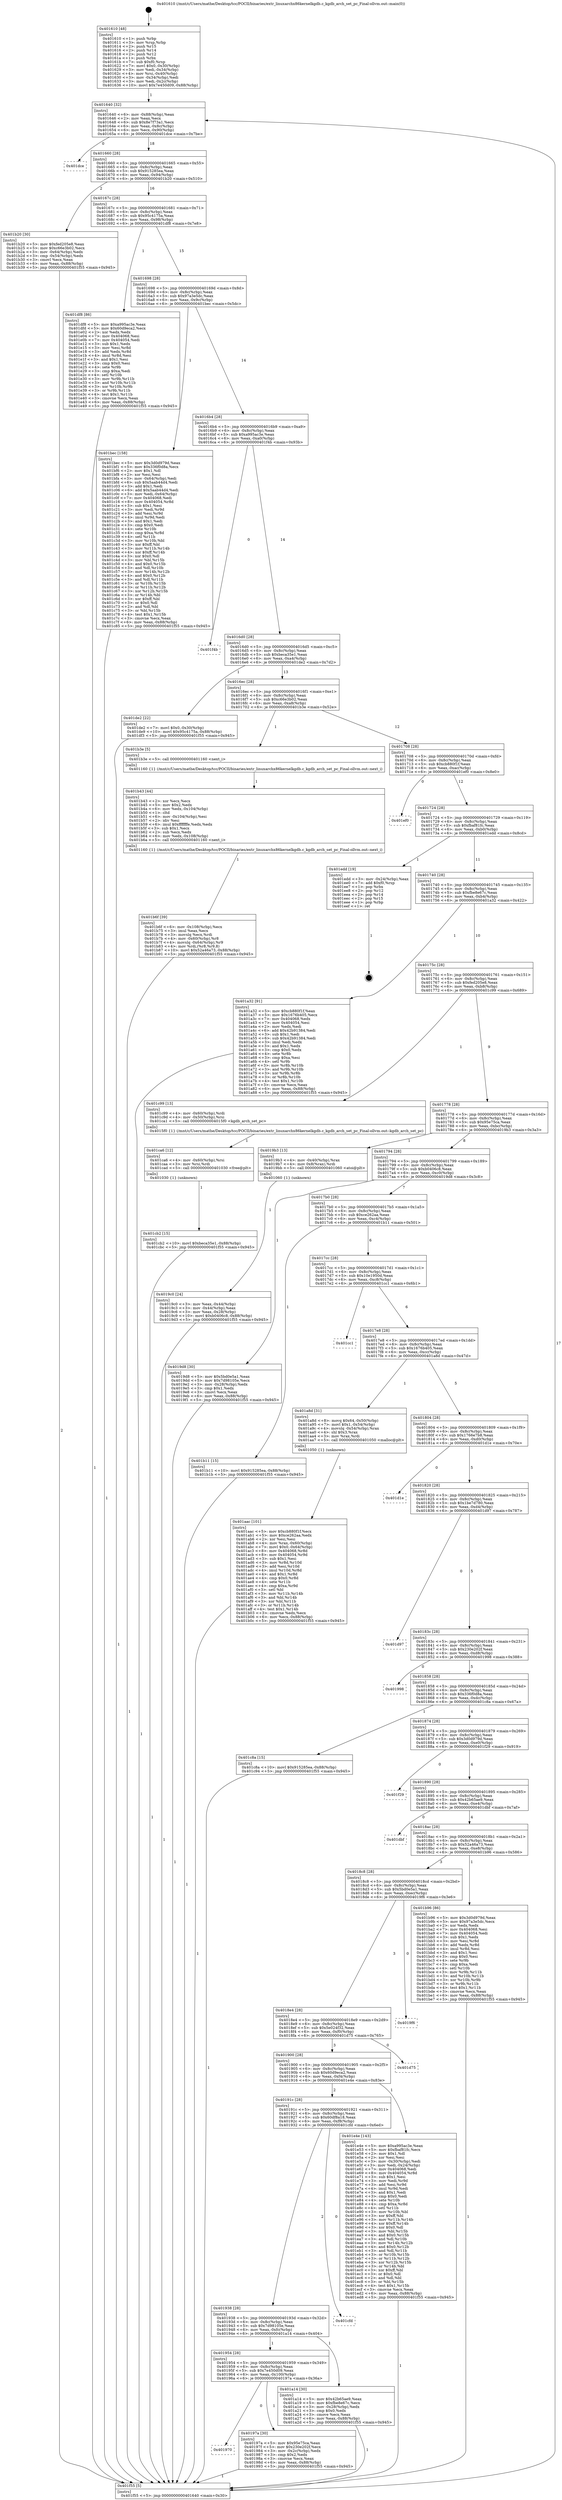 digraph "0x401610" {
  label = "0x401610 (/mnt/c/Users/mathe/Desktop/tcc/POCII/binaries/extr_linuxarchx86kernelkgdb.c_kgdb_arch_set_pc_Final-ollvm.out::main(0))"
  labelloc = "t"
  node[shape=record]

  Entry [label="",width=0.3,height=0.3,shape=circle,fillcolor=black,style=filled]
  "0x401640" [label="{
     0x401640 [32]\l
     | [instrs]\l
     &nbsp;&nbsp;0x401640 \<+6\>: mov -0x88(%rbp),%eax\l
     &nbsp;&nbsp;0x401646 \<+2\>: mov %eax,%ecx\l
     &nbsp;&nbsp;0x401648 \<+6\>: sub $0x8e7f73a1,%ecx\l
     &nbsp;&nbsp;0x40164e \<+6\>: mov %eax,-0x8c(%rbp)\l
     &nbsp;&nbsp;0x401654 \<+6\>: mov %ecx,-0x90(%rbp)\l
     &nbsp;&nbsp;0x40165a \<+6\>: je 0000000000401dce \<main+0x7be\>\l
  }"]
  "0x401dce" [label="{
     0x401dce\l
  }", style=dashed]
  "0x401660" [label="{
     0x401660 [28]\l
     | [instrs]\l
     &nbsp;&nbsp;0x401660 \<+5\>: jmp 0000000000401665 \<main+0x55\>\l
     &nbsp;&nbsp;0x401665 \<+6\>: mov -0x8c(%rbp),%eax\l
     &nbsp;&nbsp;0x40166b \<+5\>: sub $0x915285ea,%eax\l
     &nbsp;&nbsp;0x401670 \<+6\>: mov %eax,-0x94(%rbp)\l
     &nbsp;&nbsp;0x401676 \<+6\>: je 0000000000401b20 \<main+0x510\>\l
  }"]
  Exit [label="",width=0.3,height=0.3,shape=circle,fillcolor=black,style=filled,peripheries=2]
  "0x401b20" [label="{
     0x401b20 [30]\l
     | [instrs]\l
     &nbsp;&nbsp;0x401b20 \<+5\>: mov $0xfed205e8,%eax\l
     &nbsp;&nbsp;0x401b25 \<+5\>: mov $0xc66e3b02,%ecx\l
     &nbsp;&nbsp;0x401b2a \<+3\>: mov -0x64(%rbp),%edx\l
     &nbsp;&nbsp;0x401b2d \<+3\>: cmp -0x54(%rbp),%edx\l
     &nbsp;&nbsp;0x401b30 \<+3\>: cmovl %ecx,%eax\l
     &nbsp;&nbsp;0x401b33 \<+6\>: mov %eax,-0x88(%rbp)\l
     &nbsp;&nbsp;0x401b39 \<+5\>: jmp 0000000000401f55 \<main+0x945\>\l
  }"]
  "0x40167c" [label="{
     0x40167c [28]\l
     | [instrs]\l
     &nbsp;&nbsp;0x40167c \<+5\>: jmp 0000000000401681 \<main+0x71\>\l
     &nbsp;&nbsp;0x401681 \<+6\>: mov -0x8c(%rbp),%eax\l
     &nbsp;&nbsp;0x401687 \<+5\>: sub $0x95c4175a,%eax\l
     &nbsp;&nbsp;0x40168c \<+6\>: mov %eax,-0x98(%rbp)\l
     &nbsp;&nbsp;0x401692 \<+6\>: je 0000000000401df8 \<main+0x7e8\>\l
  }"]
  "0x401cb2" [label="{
     0x401cb2 [15]\l
     | [instrs]\l
     &nbsp;&nbsp;0x401cb2 \<+10\>: movl $0xbeca35e1,-0x88(%rbp)\l
     &nbsp;&nbsp;0x401cbc \<+5\>: jmp 0000000000401f55 \<main+0x945\>\l
  }"]
  "0x401df8" [label="{
     0x401df8 [86]\l
     | [instrs]\l
     &nbsp;&nbsp;0x401df8 \<+5\>: mov $0xa995ac3e,%eax\l
     &nbsp;&nbsp;0x401dfd \<+5\>: mov $0x60d9eca2,%ecx\l
     &nbsp;&nbsp;0x401e02 \<+2\>: xor %edx,%edx\l
     &nbsp;&nbsp;0x401e04 \<+7\>: mov 0x404068,%esi\l
     &nbsp;&nbsp;0x401e0b \<+7\>: mov 0x404054,%edi\l
     &nbsp;&nbsp;0x401e12 \<+3\>: sub $0x1,%edx\l
     &nbsp;&nbsp;0x401e15 \<+3\>: mov %esi,%r8d\l
     &nbsp;&nbsp;0x401e18 \<+3\>: add %edx,%r8d\l
     &nbsp;&nbsp;0x401e1b \<+4\>: imul %r8d,%esi\l
     &nbsp;&nbsp;0x401e1f \<+3\>: and $0x1,%esi\l
     &nbsp;&nbsp;0x401e22 \<+3\>: cmp $0x0,%esi\l
     &nbsp;&nbsp;0x401e25 \<+4\>: sete %r9b\l
     &nbsp;&nbsp;0x401e29 \<+3\>: cmp $0xa,%edi\l
     &nbsp;&nbsp;0x401e2c \<+4\>: setl %r10b\l
     &nbsp;&nbsp;0x401e30 \<+3\>: mov %r9b,%r11b\l
     &nbsp;&nbsp;0x401e33 \<+3\>: and %r10b,%r11b\l
     &nbsp;&nbsp;0x401e36 \<+3\>: xor %r10b,%r9b\l
     &nbsp;&nbsp;0x401e39 \<+3\>: or %r9b,%r11b\l
     &nbsp;&nbsp;0x401e3c \<+4\>: test $0x1,%r11b\l
     &nbsp;&nbsp;0x401e40 \<+3\>: cmovne %ecx,%eax\l
     &nbsp;&nbsp;0x401e43 \<+6\>: mov %eax,-0x88(%rbp)\l
     &nbsp;&nbsp;0x401e49 \<+5\>: jmp 0000000000401f55 \<main+0x945\>\l
  }"]
  "0x401698" [label="{
     0x401698 [28]\l
     | [instrs]\l
     &nbsp;&nbsp;0x401698 \<+5\>: jmp 000000000040169d \<main+0x8d\>\l
     &nbsp;&nbsp;0x40169d \<+6\>: mov -0x8c(%rbp),%eax\l
     &nbsp;&nbsp;0x4016a3 \<+5\>: sub $0x97a3e5dc,%eax\l
     &nbsp;&nbsp;0x4016a8 \<+6\>: mov %eax,-0x9c(%rbp)\l
     &nbsp;&nbsp;0x4016ae \<+6\>: je 0000000000401bec \<main+0x5dc\>\l
  }"]
  "0x401ca6" [label="{
     0x401ca6 [12]\l
     | [instrs]\l
     &nbsp;&nbsp;0x401ca6 \<+4\>: mov -0x60(%rbp),%rsi\l
     &nbsp;&nbsp;0x401caa \<+3\>: mov %rsi,%rdi\l
     &nbsp;&nbsp;0x401cad \<+5\>: call 0000000000401030 \<free@plt\>\l
     | [calls]\l
     &nbsp;&nbsp;0x401030 \{1\} (unknown)\l
  }"]
  "0x401bec" [label="{
     0x401bec [158]\l
     | [instrs]\l
     &nbsp;&nbsp;0x401bec \<+5\>: mov $0x3d0d979d,%eax\l
     &nbsp;&nbsp;0x401bf1 \<+5\>: mov $0x336f0d8a,%ecx\l
     &nbsp;&nbsp;0x401bf6 \<+2\>: mov $0x1,%dl\l
     &nbsp;&nbsp;0x401bf8 \<+2\>: xor %esi,%esi\l
     &nbsp;&nbsp;0x401bfa \<+3\>: mov -0x64(%rbp),%edi\l
     &nbsp;&nbsp;0x401bfd \<+6\>: sub $0x5aab44d4,%edi\l
     &nbsp;&nbsp;0x401c03 \<+3\>: add $0x1,%edi\l
     &nbsp;&nbsp;0x401c06 \<+6\>: add $0x5aab44d4,%edi\l
     &nbsp;&nbsp;0x401c0c \<+3\>: mov %edi,-0x64(%rbp)\l
     &nbsp;&nbsp;0x401c0f \<+7\>: mov 0x404068,%edi\l
     &nbsp;&nbsp;0x401c16 \<+8\>: mov 0x404054,%r8d\l
     &nbsp;&nbsp;0x401c1e \<+3\>: sub $0x1,%esi\l
     &nbsp;&nbsp;0x401c21 \<+3\>: mov %edi,%r9d\l
     &nbsp;&nbsp;0x401c24 \<+3\>: add %esi,%r9d\l
     &nbsp;&nbsp;0x401c27 \<+4\>: imul %r9d,%edi\l
     &nbsp;&nbsp;0x401c2b \<+3\>: and $0x1,%edi\l
     &nbsp;&nbsp;0x401c2e \<+3\>: cmp $0x0,%edi\l
     &nbsp;&nbsp;0x401c31 \<+4\>: sete %r10b\l
     &nbsp;&nbsp;0x401c35 \<+4\>: cmp $0xa,%r8d\l
     &nbsp;&nbsp;0x401c39 \<+4\>: setl %r11b\l
     &nbsp;&nbsp;0x401c3d \<+3\>: mov %r10b,%bl\l
     &nbsp;&nbsp;0x401c40 \<+3\>: xor $0xff,%bl\l
     &nbsp;&nbsp;0x401c43 \<+3\>: mov %r11b,%r14b\l
     &nbsp;&nbsp;0x401c46 \<+4\>: xor $0xff,%r14b\l
     &nbsp;&nbsp;0x401c4a \<+3\>: xor $0x0,%dl\l
     &nbsp;&nbsp;0x401c4d \<+3\>: mov %bl,%r15b\l
     &nbsp;&nbsp;0x401c50 \<+4\>: and $0x0,%r15b\l
     &nbsp;&nbsp;0x401c54 \<+3\>: and %dl,%r10b\l
     &nbsp;&nbsp;0x401c57 \<+3\>: mov %r14b,%r12b\l
     &nbsp;&nbsp;0x401c5a \<+4\>: and $0x0,%r12b\l
     &nbsp;&nbsp;0x401c5e \<+3\>: and %dl,%r11b\l
     &nbsp;&nbsp;0x401c61 \<+3\>: or %r10b,%r15b\l
     &nbsp;&nbsp;0x401c64 \<+3\>: or %r11b,%r12b\l
     &nbsp;&nbsp;0x401c67 \<+3\>: xor %r12b,%r15b\l
     &nbsp;&nbsp;0x401c6a \<+3\>: or %r14b,%bl\l
     &nbsp;&nbsp;0x401c6d \<+3\>: xor $0xff,%bl\l
     &nbsp;&nbsp;0x401c70 \<+3\>: or $0x0,%dl\l
     &nbsp;&nbsp;0x401c73 \<+2\>: and %dl,%bl\l
     &nbsp;&nbsp;0x401c75 \<+3\>: or %bl,%r15b\l
     &nbsp;&nbsp;0x401c78 \<+4\>: test $0x1,%r15b\l
     &nbsp;&nbsp;0x401c7c \<+3\>: cmovne %ecx,%eax\l
     &nbsp;&nbsp;0x401c7f \<+6\>: mov %eax,-0x88(%rbp)\l
     &nbsp;&nbsp;0x401c85 \<+5\>: jmp 0000000000401f55 \<main+0x945\>\l
  }"]
  "0x4016b4" [label="{
     0x4016b4 [28]\l
     | [instrs]\l
     &nbsp;&nbsp;0x4016b4 \<+5\>: jmp 00000000004016b9 \<main+0xa9\>\l
     &nbsp;&nbsp;0x4016b9 \<+6\>: mov -0x8c(%rbp),%eax\l
     &nbsp;&nbsp;0x4016bf \<+5\>: sub $0xa995ac3e,%eax\l
     &nbsp;&nbsp;0x4016c4 \<+6\>: mov %eax,-0xa0(%rbp)\l
     &nbsp;&nbsp;0x4016ca \<+6\>: je 0000000000401f4b \<main+0x93b\>\l
  }"]
  "0x401b6f" [label="{
     0x401b6f [39]\l
     | [instrs]\l
     &nbsp;&nbsp;0x401b6f \<+6\>: mov -0x108(%rbp),%ecx\l
     &nbsp;&nbsp;0x401b75 \<+3\>: imul %eax,%ecx\l
     &nbsp;&nbsp;0x401b78 \<+3\>: movslq %ecx,%rdi\l
     &nbsp;&nbsp;0x401b7b \<+4\>: mov -0x60(%rbp),%r8\l
     &nbsp;&nbsp;0x401b7f \<+4\>: movslq -0x64(%rbp),%r9\l
     &nbsp;&nbsp;0x401b83 \<+4\>: mov %rdi,(%r8,%r9,8)\l
     &nbsp;&nbsp;0x401b87 \<+10\>: movl $0x52a46a73,-0x88(%rbp)\l
     &nbsp;&nbsp;0x401b91 \<+5\>: jmp 0000000000401f55 \<main+0x945\>\l
  }"]
  "0x401f4b" [label="{
     0x401f4b\l
  }", style=dashed]
  "0x4016d0" [label="{
     0x4016d0 [28]\l
     | [instrs]\l
     &nbsp;&nbsp;0x4016d0 \<+5\>: jmp 00000000004016d5 \<main+0xc5\>\l
     &nbsp;&nbsp;0x4016d5 \<+6\>: mov -0x8c(%rbp),%eax\l
     &nbsp;&nbsp;0x4016db \<+5\>: sub $0xbeca35e1,%eax\l
     &nbsp;&nbsp;0x4016e0 \<+6\>: mov %eax,-0xa4(%rbp)\l
     &nbsp;&nbsp;0x4016e6 \<+6\>: je 0000000000401de2 \<main+0x7d2\>\l
  }"]
  "0x401b43" [label="{
     0x401b43 [44]\l
     | [instrs]\l
     &nbsp;&nbsp;0x401b43 \<+2\>: xor %ecx,%ecx\l
     &nbsp;&nbsp;0x401b45 \<+5\>: mov $0x2,%edx\l
     &nbsp;&nbsp;0x401b4a \<+6\>: mov %edx,-0x104(%rbp)\l
     &nbsp;&nbsp;0x401b50 \<+1\>: cltd\l
     &nbsp;&nbsp;0x401b51 \<+6\>: mov -0x104(%rbp),%esi\l
     &nbsp;&nbsp;0x401b57 \<+2\>: idiv %esi\l
     &nbsp;&nbsp;0x401b59 \<+6\>: imul $0xfffffffe,%edx,%edx\l
     &nbsp;&nbsp;0x401b5f \<+3\>: sub $0x1,%ecx\l
     &nbsp;&nbsp;0x401b62 \<+2\>: sub %ecx,%edx\l
     &nbsp;&nbsp;0x401b64 \<+6\>: mov %edx,-0x108(%rbp)\l
     &nbsp;&nbsp;0x401b6a \<+5\>: call 0000000000401160 \<next_i\>\l
     | [calls]\l
     &nbsp;&nbsp;0x401160 \{1\} (/mnt/c/Users/mathe/Desktop/tcc/POCII/binaries/extr_linuxarchx86kernelkgdb.c_kgdb_arch_set_pc_Final-ollvm.out::next_i)\l
  }"]
  "0x401de2" [label="{
     0x401de2 [22]\l
     | [instrs]\l
     &nbsp;&nbsp;0x401de2 \<+7\>: movl $0x0,-0x30(%rbp)\l
     &nbsp;&nbsp;0x401de9 \<+10\>: movl $0x95c4175a,-0x88(%rbp)\l
     &nbsp;&nbsp;0x401df3 \<+5\>: jmp 0000000000401f55 \<main+0x945\>\l
  }"]
  "0x4016ec" [label="{
     0x4016ec [28]\l
     | [instrs]\l
     &nbsp;&nbsp;0x4016ec \<+5\>: jmp 00000000004016f1 \<main+0xe1\>\l
     &nbsp;&nbsp;0x4016f1 \<+6\>: mov -0x8c(%rbp),%eax\l
     &nbsp;&nbsp;0x4016f7 \<+5\>: sub $0xc66e3b02,%eax\l
     &nbsp;&nbsp;0x4016fc \<+6\>: mov %eax,-0xa8(%rbp)\l
     &nbsp;&nbsp;0x401702 \<+6\>: je 0000000000401b3e \<main+0x52e\>\l
  }"]
  "0x401aac" [label="{
     0x401aac [101]\l
     | [instrs]\l
     &nbsp;&nbsp;0x401aac \<+5\>: mov $0xcb880f1f,%ecx\l
     &nbsp;&nbsp;0x401ab1 \<+5\>: mov $0xce262aa,%edx\l
     &nbsp;&nbsp;0x401ab6 \<+2\>: xor %esi,%esi\l
     &nbsp;&nbsp;0x401ab8 \<+4\>: mov %rax,-0x60(%rbp)\l
     &nbsp;&nbsp;0x401abc \<+7\>: movl $0x0,-0x64(%rbp)\l
     &nbsp;&nbsp;0x401ac3 \<+8\>: mov 0x404068,%r8d\l
     &nbsp;&nbsp;0x401acb \<+8\>: mov 0x404054,%r9d\l
     &nbsp;&nbsp;0x401ad3 \<+3\>: sub $0x1,%esi\l
     &nbsp;&nbsp;0x401ad6 \<+3\>: mov %r8d,%r10d\l
     &nbsp;&nbsp;0x401ad9 \<+3\>: add %esi,%r10d\l
     &nbsp;&nbsp;0x401adc \<+4\>: imul %r10d,%r8d\l
     &nbsp;&nbsp;0x401ae0 \<+4\>: and $0x1,%r8d\l
     &nbsp;&nbsp;0x401ae4 \<+4\>: cmp $0x0,%r8d\l
     &nbsp;&nbsp;0x401ae8 \<+4\>: sete %r11b\l
     &nbsp;&nbsp;0x401aec \<+4\>: cmp $0xa,%r9d\l
     &nbsp;&nbsp;0x401af0 \<+3\>: setl %bl\l
     &nbsp;&nbsp;0x401af3 \<+3\>: mov %r11b,%r14b\l
     &nbsp;&nbsp;0x401af6 \<+3\>: and %bl,%r14b\l
     &nbsp;&nbsp;0x401af9 \<+3\>: xor %bl,%r11b\l
     &nbsp;&nbsp;0x401afc \<+3\>: or %r11b,%r14b\l
     &nbsp;&nbsp;0x401aff \<+4\>: test $0x1,%r14b\l
     &nbsp;&nbsp;0x401b03 \<+3\>: cmovne %edx,%ecx\l
     &nbsp;&nbsp;0x401b06 \<+6\>: mov %ecx,-0x88(%rbp)\l
     &nbsp;&nbsp;0x401b0c \<+5\>: jmp 0000000000401f55 \<main+0x945\>\l
  }"]
  "0x401b3e" [label="{
     0x401b3e [5]\l
     | [instrs]\l
     &nbsp;&nbsp;0x401b3e \<+5\>: call 0000000000401160 \<next_i\>\l
     | [calls]\l
     &nbsp;&nbsp;0x401160 \{1\} (/mnt/c/Users/mathe/Desktop/tcc/POCII/binaries/extr_linuxarchx86kernelkgdb.c_kgdb_arch_set_pc_Final-ollvm.out::next_i)\l
  }"]
  "0x401708" [label="{
     0x401708 [28]\l
     | [instrs]\l
     &nbsp;&nbsp;0x401708 \<+5\>: jmp 000000000040170d \<main+0xfd\>\l
     &nbsp;&nbsp;0x40170d \<+6\>: mov -0x8c(%rbp),%eax\l
     &nbsp;&nbsp;0x401713 \<+5\>: sub $0xcb880f1f,%eax\l
     &nbsp;&nbsp;0x401718 \<+6\>: mov %eax,-0xac(%rbp)\l
     &nbsp;&nbsp;0x40171e \<+6\>: je 0000000000401ef0 \<main+0x8e0\>\l
  }"]
  "0x4019c0" [label="{
     0x4019c0 [24]\l
     | [instrs]\l
     &nbsp;&nbsp;0x4019c0 \<+3\>: mov %eax,-0x44(%rbp)\l
     &nbsp;&nbsp;0x4019c3 \<+3\>: mov -0x44(%rbp),%eax\l
     &nbsp;&nbsp;0x4019c6 \<+3\>: mov %eax,-0x28(%rbp)\l
     &nbsp;&nbsp;0x4019c9 \<+10\>: movl $0xb0406c8,-0x88(%rbp)\l
     &nbsp;&nbsp;0x4019d3 \<+5\>: jmp 0000000000401f55 \<main+0x945\>\l
  }"]
  "0x401ef0" [label="{
     0x401ef0\l
  }", style=dashed]
  "0x401724" [label="{
     0x401724 [28]\l
     | [instrs]\l
     &nbsp;&nbsp;0x401724 \<+5\>: jmp 0000000000401729 \<main+0x119\>\l
     &nbsp;&nbsp;0x401729 \<+6\>: mov -0x8c(%rbp),%eax\l
     &nbsp;&nbsp;0x40172f \<+5\>: sub $0xfbaf81fc,%eax\l
     &nbsp;&nbsp;0x401734 \<+6\>: mov %eax,-0xb0(%rbp)\l
     &nbsp;&nbsp;0x40173a \<+6\>: je 0000000000401edd \<main+0x8cd\>\l
  }"]
  "0x401610" [label="{
     0x401610 [48]\l
     | [instrs]\l
     &nbsp;&nbsp;0x401610 \<+1\>: push %rbp\l
     &nbsp;&nbsp;0x401611 \<+3\>: mov %rsp,%rbp\l
     &nbsp;&nbsp;0x401614 \<+2\>: push %r15\l
     &nbsp;&nbsp;0x401616 \<+2\>: push %r14\l
     &nbsp;&nbsp;0x401618 \<+2\>: push %r12\l
     &nbsp;&nbsp;0x40161a \<+1\>: push %rbx\l
     &nbsp;&nbsp;0x40161b \<+7\>: sub $0xf0,%rsp\l
     &nbsp;&nbsp;0x401622 \<+7\>: movl $0x0,-0x30(%rbp)\l
     &nbsp;&nbsp;0x401629 \<+3\>: mov %edi,-0x34(%rbp)\l
     &nbsp;&nbsp;0x40162c \<+4\>: mov %rsi,-0x40(%rbp)\l
     &nbsp;&nbsp;0x401630 \<+3\>: mov -0x34(%rbp),%edi\l
     &nbsp;&nbsp;0x401633 \<+3\>: mov %edi,-0x2c(%rbp)\l
     &nbsp;&nbsp;0x401636 \<+10\>: movl $0x7e450d09,-0x88(%rbp)\l
  }"]
  "0x401edd" [label="{
     0x401edd [19]\l
     | [instrs]\l
     &nbsp;&nbsp;0x401edd \<+3\>: mov -0x24(%rbp),%eax\l
     &nbsp;&nbsp;0x401ee0 \<+7\>: add $0xf0,%rsp\l
     &nbsp;&nbsp;0x401ee7 \<+1\>: pop %rbx\l
     &nbsp;&nbsp;0x401ee8 \<+2\>: pop %r12\l
     &nbsp;&nbsp;0x401eea \<+2\>: pop %r14\l
     &nbsp;&nbsp;0x401eec \<+2\>: pop %r15\l
     &nbsp;&nbsp;0x401eee \<+1\>: pop %rbp\l
     &nbsp;&nbsp;0x401eef \<+1\>: ret\l
  }"]
  "0x401740" [label="{
     0x401740 [28]\l
     | [instrs]\l
     &nbsp;&nbsp;0x401740 \<+5\>: jmp 0000000000401745 \<main+0x135\>\l
     &nbsp;&nbsp;0x401745 \<+6\>: mov -0x8c(%rbp),%eax\l
     &nbsp;&nbsp;0x40174b \<+5\>: sub $0xfbe8e67c,%eax\l
     &nbsp;&nbsp;0x401750 \<+6\>: mov %eax,-0xb4(%rbp)\l
     &nbsp;&nbsp;0x401756 \<+6\>: je 0000000000401a32 \<main+0x422\>\l
  }"]
  "0x401f55" [label="{
     0x401f55 [5]\l
     | [instrs]\l
     &nbsp;&nbsp;0x401f55 \<+5\>: jmp 0000000000401640 \<main+0x30\>\l
  }"]
  "0x401a32" [label="{
     0x401a32 [91]\l
     | [instrs]\l
     &nbsp;&nbsp;0x401a32 \<+5\>: mov $0xcb880f1f,%eax\l
     &nbsp;&nbsp;0x401a37 \<+5\>: mov $0x1676b405,%ecx\l
     &nbsp;&nbsp;0x401a3c \<+7\>: mov 0x404068,%edx\l
     &nbsp;&nbsp;0x401a43 \<+7\>: mov 0x404054,%esi\l
     &nbsp;&nbsp;0x401a4a \<+2\>: mov %edx,%edi\l
     &nbsp;&nbsp;0x401a4c \<+6\>: add $0x42b91384,%edi\l
     &nbsp;&nbsp;0x401a52 \<+3\>: sub $0x1,%edi\l
     &nbsp;&nbsp;0x401a55 \<+6\>: sub $0x42b91384,%edi\l
     &nbsp;&nbsp;0x401a5b \<+3\>: imul %edi,%edx\l
     &nbsp;&nbsp;0x401a5e \<+3\>: and $0x1,%edx\l
     &nbsp;&nbsp;0x401a61 \<+3\>: cmp $0x0,%edx\l
     &nbsp;&nbsp;0x401a64 \<+4\>: sete %r8b\l
     &nbsp;&nbsp;0x401a68 \<+3\>: cmp $0xa,%esi\l
     &nbsp;&nbsp;0x401a6b \<+4\>: setl %r9b\l
     &nbsp;&nbsp;0x401a6f \<+3\>: mov %r8b,%r10b\l
     &nbsp;&nbsp;0x401a72 \<+3\>: and %r9b,%r10b\l
     &nbsp;&nbsp;0x401a75 \<+3\>: xor %r9b,%r8b\l
     &nbsp;&nbsp;0x401a78 \<+3\>: or %r8b,%r10b\l
     &nbsp;&nbsp;0x401a7b \<+4\>: test $0x1,%r10b\l
     &nbsp;&nbsp;0x401a7f \<+3\>: cmovne %ecx,%eax\l
     &nbsp;&nbsp;0x401a82 \<+6\>: mov %eax,-0x88(%rbp)\l
     &nbsp;&nbsp;0x401a88 \<+5\>: jmp 0000000000401f55 \<main+0x945\>\l
  }"]
  "0x40175c" [label="{
     0x40175c [28]\l
     | [instrs]\l
     &nbsp;&nbsp;0x40175c \<+5\>: jmp 0000000000401761 \<main+0x151\>\l
     &nbsp;&nbsp;0x401761 \<+6\>: mov -0x8c(%rbp),%eax\l
     &nbsp;&nbsp;0x401767 \<+5\>: sub $0xfed205e8,%eax\l
     &nbsp;&nbsp;0x40176c \<+6\>: mov %eax,-0xb8(%rbp)\l
     &nbsp;&nbsp;0x401772 \<+6\>: je 0000000000401c99 \<main+0x689\>\l
  }"]
  "0x401970" [label="{
     0x401970\l
  }", style=dashed]
  "0x401c99" [label="{
     0x401c99 [13]\l
     | [instrs]\l
     &nbsp;&nbsp;0x401c99 \<+4\>: mov -0x60(%rbp),%rdi\l
     &nbsp;&nbsp;0x401c9d \<+4\>: mov -0x50(%rbp),%rsi\l
     &nbsp;&nbsp;0x401ca1 \<+5\>: call 00000000004015f0 \<kgdb_arch_set_pc\>\l
     | [calls]\l
     &nbsp;&nbsp;0x4015f0 \{1\} (/mnt/c/Users/mathe/Desktop/tcc/POCII/binaries/extr_linuxarchx86kernelkgdb.c_kgdb_arch_set_pc_Final-ollvm.out::kgdb_arch_set_pc)\l
  }"]
  "0x401778" [label="{
     0x401778 [28]\l
     | [instrs]\l
     &nbsp;&nbsp;0x401778 \<+5\>: jmp 000000000040177d \<main+0x16d\>\l
     &nbsp;&nbsp;0x40177d \<+6\>: mov -0x8c(%rbp),%eax\l
     &nbsp;&nbsp;0x401783 \<+5\>: sub $0x95e75ca,%eax\l
     &nbsp;&nbsp;0x401788 \<+6\>: mov %eax,-0xbc(%rbp)\l
     &nbsp;&nbsp;0x40178e \<+6\>: je 00000000004019b3 \<main+0x3a3\>\l
  }"]
  "0x40197a" [label="{
     0x40197a [30]\l
     | [instrs]\l
     &nbsp;&nbsp;0x40197a \<+5\>: mov $0x95e75ca,%eax\l
     &nbsp;&nbsp;0x40197f \<+5\>: mov $0x230e202f,%ecx\l
     &nbsp;&nbsp;0x401984 \<+3\>: mov -0x2c(%rbp),%edx\l
     &nbsp;&nbsp;0x401987 \<+3\>: cmp $0x2,%edx\l
     &nbsp;&nbsp;0x40198a \<+3\>: cmovne %ecx,%eax\l
     &nbsp;&nbsp;0x40198d \<+6\>: mov %eax,-0x88(%rbp)\l
     &nbsp;&nbsp;0x401993 \<+5\>: jmp 0000000000401f55 \<main+0x945\>\l
  }"]
  "0x4019b3" [label="{
     0x4019b3 [13]\l
     | [instrs]\l
     &nbsp;&nbsp;0x4019b3 \<+4\>: mov -0x40(%rbp),%rax\l
     &nbsp;&nbsp;0x4019b7 \<+4\>: mov 0x8(%rax),%rdi\l
     &nbsp;&nbsp;0x4019bb \<+5\>: call 0000000000401060 \<atoi@plt\>\l
     | [calls]\l
     &nbsp;&nbsp;0x401060 \{1\} (unknown)\l
  }"]
  "0x401794" [label="{
     0x401794 [28]\l
     | [instrs]\l
     &nbsp;&nbsp;0x401794 \<+5\>: jmp 0000000000401799 \<main+0x189\>\l
     &nbsp;&nbsp;0x401799 \<+6\>: mov -0x8c(%rbp),%eax\l
     &nbsp;&nbsp;0x40179f \<+5\>: sub $0xb0406c8,%eax\l
     &nbsp;&nbsp;0x4017a4 \<+6\>: mov %eax,-0xc0(%rbp)\l
     &nbsp;&nbsp;0x4017aa \<+6\>: je 00000000004019d8 \<main+0x3c8\>\l
  }"]
  "0x401954" [label="{
     0x401954 [28]\l
     | [instrs]\l
     &nbsp;&nbsp;0x401954 \<+5\>: jmp 0000000000401959 \<main+0x349\>\l
     &nbsp;&nbsp;0x401959 \<+6\>: mov -0x8c(%rbp),%eax\l
     &nbsp;&nbsp;0x40195f \<+5\>: sub $0x7e450d09,%eax\l
     &nbsp;&nbsp;0x401964 \<+6\>: mov %eax,-0x100(%rbp)\l
     &nbsp;&nbsp;0x40196a \<+6\>: je 000000000040197a \<main+0x36a\>\l
  }"]
  "0x4019d8" [label="{
     0x4019d8 [30]\l
     | [instrs]\l
     &nbsp;&nbsp;0x4019d8 \<+5\>: mov $0x5bd0e5a1,%eax\l
     &nbsp;&nbsp;0x4019dd \<+5\>: mov $0x7d98105e,%ecx\l
     &nbsp;&nbsp;0x4019e2 \<+3\>: mov -0x28(%rbp),%edx\l
     &nbsp;&nbsp;0x4019e5 \<+3\>: cmp $0x1,%edx\l
     &nbsp;&nbsp;0x4019e8 \<+3\>: cmovl %ecx,%eax\l
     &nbsp;&nbsp;0x4019eb \<+6\>: mov %eax,-0x88(%rbp)\l
     &nbsp;&nbsp;0x4019f1 \<+5\>: jmp 0000000000401f55 \<main+0x945\>\l
  }"]
  "0x4017b0" [label="{
     0x4017b0 [28]\l
     | [instrs]\l
     &nbsp;&nbsp;0x4017b0 \<+5\>: jmp 00000000004017b5 \<main+0x1a5\>\l
     &nbsp;&nbsp;0x4017b5 \<+6\>: mov -0x8c(%rbp),%eax\l
     &nbsp;&nbsp;0x4017bb \<+5\>: sub $0xce262aa,%eax\l
     &nbsp;&nbsp;0x4017c0 \<+6\>: mov %eax,-0xc4(%rbp)\l
     &nbsp;&nbsp;0x4017c6 \<+6\>: je 0000000000401b11 \<main+0x501\>\l
  }"]
  "0x401a14" [label="{
     0x401a14 [30]\l
     | [instrs]\l
     &nbsp;&nbsp;0x401a14 \<+5\>: mov $0x42b65ae9,%eax\l
     &nbsp;&nbsp;0x401a19 \<+5\>: mov $0xfbe8e67c,%ecx\l
     &nbsp;&nbsp;0x401a1e \<+3\>: mov -0x28(%rbp),%edx\l
     &nbsp;&nbsp;0x401a21 \<+3\>: cmp $0x0,%edx\l
     &nbsp;&nbsp;0x401a24 \<+3\>: cmove %ecx,%eax\l
     &nbsp;&nbsp;0x401a27 \<+6\>: mov %eax,-0x88(%rbp)\l
     &nbsp;&nbsp;0x401a2d \<+5\>: jmp 0000000000401f55 \<main+0x945\>\l
  }"]
  "0x401b11" [label="{
     0x401b11 [15]\l
     | [instrs]\l
     &nbsp;&nbsp;0x401b11 \<+10\>: movl $0x915285ea,-0x88(%rbp)\l
     &nbsp;&nbsp;0x401b1b \<+5\>: jmp 0000000000401f55 \<main+0x945\>\l
  }"]
  "0x4017cc" [label="{
     0x4017cc [28]\l
     | [instrs]\l
     &nbsp;&nbsp;0x4017cc \<+5\>: jmp 00000000004017d1 \<main+0x1c1\>\l
     &nbsp;&nbsp;0x4017d1 \<+6\>: mov -0x8c(%rbp),%eax\l
     &nbsp;&nbsp;0x4017d7 \<+5\>: sub $0x10e1950d,%eax\l
     &nbsp;&nbsp;0x4017dc \<+6\>: mov %eax,-0xc8(%rbp)\l
     &nbsp;&nbsp;0x4017e2 \<+6\>: je 0000000000401cc1 \<main+0x6b1\>\l
  }"]
  "0x401938" [label="{
     0x401938 [28]\l
     | [instrs]\l
     &nbsp;&nbsp;0x401938 \<+5\>: jmp 000000000040193d \<main+0x32d\>\l
     &nbsp;&nbsp;0x40193d \<+6\>: mov -0x8c(%rbp),%eax\l
     &nbsp;&nbsp;0x401943 \<+5\>: sub $0x7d98105e,%eax\l
     &nbsp;&nbsp;0x401948 \<+6\>: mov %eax,-0xfc(%rbp)\l
     &nbsp;&nbsp;0x40194e \<+6\>: je 0000000000401a14 \<main+0x404\>\l
  }"]
  "0x401cc1" [label="{
     0x401cc1\l
  }", style=dashed]
  "0x4017e8" [label="{
     0x4017e8 [28]\l
     | [instrs]\l
     &nbsp;&nbsp;0x4017e8 \<+5\>: jmp 00000000004017ed \<main+0x1dd\>\l
     &nbsp;&nbsp;0x4017ed \<+6\>: mov -0x8c(%rbp),%eax\l
     &nbsp;&nbsp;0x4017f3 \<+5\>: sub $0x1676b405,%eax\l
     &nbsp;&nbsp;0x4017f8 \<+6\>: mov %eax,-0xcc(%rbp)\l
     &nbsp;&nbsp;0x4017fe \<+6\>: je 0000000000401a8d \<main+0x47d\>\l
  }"]
  "0x401cfd" [label="{
     0x401cfd\l
  }", style=dashed]
  "0x401a8d" [label="{
     0x401a8d [31]\l
     | [instrs]\l
     &nbsp;&nbsp;0x401a8d \<+8\>: movq $0x64,-0x50(%rbp)\l
     &nbsp;&nbsp;0x401a95 \<+7\>: movl $0x1,-0x54(%rbp)\l
     &nbsp;&nbsp;0x401a9c \<+4\>: movslq -0x54(%rbp),%rax\l
     &nbsp;&nbsp;0x401aa0 \<+4\>: shl $0x3,%rax\l
     &nbsp;&nbsp;0x401aa4 \<+3\>: mov %rax,%rdi\l
     &nbsp;&nbsp;0x401aa7 \<+5\>: call 0000000000401050 \<malloc@plt\>\l
     | [calls]\l
     &nbsp;&nbsp;0x401050 \{1\} (unknown)\l
  }"]
  "0x401804" [label="{
     0x401804 [28]\l
     | [instrs]\l
     &nbsp;&nbsp;0x401804 \<+5\>: jmp 0000000000401809 \<main+0x1f9\>\l
     &nbsp;&nbsp;0x401809 \<+6\>: mov -0x8c(%rbp),%eax\l
     &nbsp;&nbsp;0x40180f \<+5\>: sub $0x1766e7b8,%eax\l
     &nbsp;&nbsp;0x401814 \<+6\>: mov %eax,-0xd0(%rbp)\l
     &nbsp;&nbsp;0x40181a \<+6\>: je 0000000000401d1e \<main+0x70e\>\l
  }"]
  "0x40191c" [label="{
     0x40191c [28]\l
     | [instrs]\l
     &nbsp;&nbsp;0x40191c \<+5\>: jmp 0000000000401921 \<main+0x311\>\l
     &nbsp;&nbsp;0x401921 \<+6\>: mov -0x8c(%rbp),%eax\l
     &nbsp;&nbsp;0x401927 \<+5\>: sub $0x60df8a18,%eax\l
     &nbsp;&nbsp;0x40192c \<+6\>: mov %eax,-0xf8(%rbp)\l
     &nbsp;&nbsp;0x401932 \<+6\>: je 0000000000401cfd \<main+0x6ed\>\l
  }"]
  "0x401d1e" [label="{
     0x401d1e\l
  }", style=dashed]
  "0x401820" [label="{
     0x401820 [28]\l
     | [instrs]\l
     &nbsp;&nbsp;0x401820 \<+5\>: jmp 0000000000401825 \<main+0x215\>\l
     &nbsp;&nbsp;0x401825 \<+6\>: mov -0x8c(%rbp),%eax\l
     &nbsp;&nbsp;0x40182b \<+5\>: sub $0x1be7d780,%eax\l
     &nbsp;&nbsp;0x401830 \<+6\>: mov %eax,-0xd4(%rbp)\l
     &nbsp;&nbsp;0x401836 \<+6\>: je 0000000000401d97 \<main+0x787\>\l
  }"]
  "0x401e4e" [label="{
     0x401e4e [143]\l
     | [instrs]\l
     &nbsp;&nbsp;0x401e4e \<+5\>: mov $0xa995ac3e,%eax\l
     &nbsp;&nbsp;0x401e53 \<+5\>: mov $0xfbaf81fc,%ecx\l
     &nbsp;&nbsp;0x401e58 \<+2\>: mov $0x1,%dl\l
     &nbsp;&nbsp;0x401e5a \<+2\>: xor %esi,%esi\l
     &nbsp;&nbsp;0x401e5c \<+3\>: mov -0x30(%rbp),%edi\l
     &nbsp;&nbsp;0x401e5f \<+3\>: mov %edi,-0x24(%rbp)\l
     &nbsp;&nbsp;0x401e62 \<+7\>: mov 0x404068,%edi\l
     &nbsp;&nbsp;0x401e69 \<+8\>: mov 0x404054,%r8d\l
     &nbsp;&nbsp;0x401e71 \<+3\>: sub $0x1,%esi\l
     &nbsp;&nbsp;0x401e74 \<+3\>: mov %edi,%r9d\l
     &nbsp;&nbsp;0x401e77 \<+3\>: add %esi,%r9d\l
     &nbsp;&nbsp;0x401e7a \<+4\>: imul %r9d,%edi\l
     &nbsp;&nbsp;0x401e7e \<+3\>: and $0x1,%edi\l
     &nbsp;&nbsp;0x401e81 \<+3\>: cmp $0x0,%edi\l
     &nbsp;&nbsp;0x401e84 \<+4\>: sete %r10b\l
     &nbsp;&nbsp;0x401e88 \<+4\>: cmp $0xa,%r8d\l
     &nbsp;&nbsp;0x401e8c \<+4\>: setl %r11b\l
     &nbsp;&nbsp;0x401e90 \<+3\>: mov %r10b,%bl\l
     &nbsp;&nbsp;0x401e93 \<+3\>: xor $0xff,%bl\l
     &nbsp;&nbsp;0x401e96 \<+3\>: mov %r11b,%r14b\l
     &nbsp;&nbsp;0x401e99 \<+4\>: xor $0xff,%r14b\l
     &nbsp;&nbsp;0x401e9d \<+3\>: xor $0x0,%dl\l
     &nbsp;&nbsp;0x401ea0 \<+3\>: mov %bl,%r15b\l
     &nbsp;&nbsp;0x401ea3 \<+4\>: and $0x0,%r15b\l
     &nbsp;&nbsp;0x401ea7 \<+3\>: and %dl,%r10b\l
     &nbsp;&nbsp;0x401eaa \<+3\>: mov %r14b,%r12b\l
     &nbsp;&nbsp;0x401ead \<+4\>: and $0x0,%r12b\l
     &nbsp;&nbsp;0x401eb1 \<+3\>: and %dl,%r11b\l
     &nbsp;&nbsp;0x401eb4 \<+3\>: or %r10b,%r15b\l
     &nbsp;&nbsp;0x401eb7 \<+3\>: or %r11b,%r12b\l
     &nbsp;&nbsp;0x401eba \<+3\>: xor %r12b,%r15b\l
     &nbsp;&nbsp;0x401ebd \<+3\>: or %r14b,%bl\l
     &nbsp;&nbsp;0x401ec0 \<+3\>: xor $0xff,%bl\l
     &nbsp;&nbsp;0x401ec3 \<+3\>: or $0x0,%dl\l
     &nbsp;&nbsp;0x401ec6 \<+2\>: and %dl,%bl\l
     &nbsp;&nbsp;0x401ec8 \<+3\>: or %bl,%r15b\l
     &nbsp;&nbsp;0x401ecb \<+4\>: test $0x1,%r15b\l
     &nbsp;&nbsp;0x401ecf \<+3\>: cmovne %ecx,%eax\l
     &nbsp;&nbsp;0x401ed2 \<+6\>: mov %eax,-0x88(%rbp)\l
     &nbsp;&nbsp;0x401ed8 \<+5\>: jmp 0000000000401f55 \<main+0x945\>\l
  }"]
  "0x401d97" [label="{
     0x401d97\l
  }", style=dashed]
  "0x40183c" [label="{
     0x40183c [28]\l
     | [instrs]\l
     &nbsp;&nbsp;0x40183c \<+5\>: jmp 0000000000401841 \<main+0x231\>\l
     &nbsp;&nbsp;0x401841 \<+6\>: mov -0x8c(%rbp),%eax\l
     &nbsp;&nbsp;0x401847 \<+5\>: sub $0x230e202f,%eax\l
     &nbsp;&nbsp;0x40184c \<+6\>: mov %eax,-0xd8(%rbp)\l
     &nbsp;&nbsp;0x401852 \<+6\>: je 0000000000401998 \<main+0x388\>\l
  }"]
  "0x401900" [label="{
     0x401900 [28]\l
     | [instrs]\l
     &nbsp;&nbsp;0x401900 \<+5\>: jmp 0000000000401905 \<main+0x2f5\>\l
     &nbsp;&nbsp;0x401905 \<+6\>: mov -0x8c(%rbp),%eax\l
     &nbsp;&nbsp;0x40190b \<+5\>: sub $0x60d9eca2,%eax\l
     &nbsp;&nbsp;0x401910 \<+6\>: mov %eax,-0xf4(%rbp)\l
     &nbsp;&nbsp;0x401916 \<+6\>: je 0000000000401e4e \<main+0x83e\>\l
  }"]
  "0x401998" [label="{
     0x401998\l
  }", style=dashed]
  "0x401858" [label="{
     0x401858 [28]\l
     | [instrs]\l
     &nbsp;&nbsp;0x401858 \<+5\>: jmp 000000000040185d \<main+0x24d\>\l
     &nbsp;&nbsp;0x40185d \<+6\>: mov -0x8c(%rbp),%eax\l
     &nbsp;&nbsp;0x401863 \<+5\>: sub $0x336f0d8a,%eax\l
     &nbsp;&nbsp;0x401868 \<+6\>: mov %eax,-0xdc(%rbp)\l
     &nbsp;&nbsp;0x40186e \<+6\>: je 0000000000401c8a \<main+0x67a\>\l
  }"]
  "0x401d75" [label="{
     0x401d75\l
  }", style=dashed]
  "0x401c8a" [label="{
     0x401c8a [15]\l
     | [instrs]\l
     &nbsp;&nbsp;0x401c8a \<+10\>: movl $0x915285ea,-0x88(%rbp)\l
     &nbsp;&nbsp;0x401c94 \<+5\>: jmp 0000000000401f55 \<main+0x945\>\l
  }"]
  "0x401874" [label="{
     0x401874 [28]\l
     | [instrs]\l
     &nbsp;&nbsp;0x401874 \<+5\>: jmp 0000000000401879 \<main+0x269\>\l
     &nbsp;&nbsp;0x401879 \<+6\>: mov -0x8c(%rbp),%eax\l
     &nbsp;&nbsp;0x40187f \<+5\>: sub $0x3d0d979d,%eax\l
     &nbsp;&nbsp;0x401884 \<+6\>: mov %eax,-0xe0(%rbp)\l
     &nbsp;&nbsp;0x40188a \<+6\>: je 0000000000401f29 \<main+0x919\>\l
  }"]
  "0x4018e4" [label="{
     0x4018e4 [28]\l
     | [instrs]\l
     &nbsp;&nbsp;0x4018e4 \<+5\>: jmp 00000000004018e9 \<main+0x2d9\>\l
     &nbsp;&nbsp;0x4018e9 \<+6\>: mov -0x8c(%rbp),%eax\l
     &nbsp;&nbsp;0x4018ef \<+5\>: sub $0x5e024f32,%eax\l
     &nbsp;&nbsp;0x4018f4 \<+6\>: mov %eax,-0xf0(%rbp)\l
     &nbsp;&nbsp;0x4018fa \<+6\>: je 0000000000401d75 \<main+0x765\>\l
  }"]
  "0x401f29" [label="{
     0x401f29\l
  }", style=dashed]
  "0x401890" [label="{
     0x401890 [28]\l
     | [instrs]\l
     &nbsp;&nbsp;0x401890 \<+5\>: jmp 0000000000401895 \<main+0x285\>\l
     &nbsp;&nbsp;0x401895 \<+6\>: mov -0x8c(%rbp),%eax\l
     &nbsp;&nbsp;0x40189b \<+5\>: sub $0x42b65ae9,%eax\l
     &nbsp;&nbsp;0x4018a0 \<+6\>: mov %eax,-0xe4(%rbp)\l
     &nbsp;&nbsp;0x4018a6 \<+6\>: je 0000000000401dbf \<main+0x7af\>\l
  }"]
  "0x4019f6" [label="{
     0x4019f6\l
  }", style=dashed]
  "0x401dbf" [label="{
     0x401dbf\l
  }", style=dashed]
  "0x4018ac" [label="{
     0x4018ac [28]\l
     | [instrs]\l
     &nbsp;&nbsp;0x4018ac \<+5\>: jmp 00000000004018b1 \<main+0x2a1\>\l
     &nbsp;&nbsp;0x4018b1 \<+6\>: mov -0x8c(%rbp),%eax\l
     &nbsp;&nbsp;0x4018b7 \<+5\>: sub $0x52a46a73,%eax\l
     &nbsp;&nbsp;0x4018bc \<+6\>: mov %eax,-0xe8(%rbp)\l
     &nbsp;&nbsp;0x4018c2 \<+6\>: je 0000000000401b96 \<main+0x586\>\l
  }"]
  "0x4018c8" [label="{
     0x4018c8 [28]\l
     | [instrs]\l
     &nbsp;&nbsp;0x4018c8 \<+5\>: jmp 00000000004018cd \<main+0x2bd\>\l
     &nbsp;&nbsp;0x4018cd \<+6\>: mov -0x8c(%rbp),%eax\l
     &nbsp;&nbsp;0x4018d3 \<+5\>: sub $0x5bd0e5a1,%eax\l
     &nbsp;&nbsp;0x4018d8 \<+6\>: mov %eax,-0xec(%rbp)\l
     &nbsp;&nbsp;0x4018de \<+6\>: je 00000000004019f6 \<main+0x3e6\>\l
  }"]
  "0x401b96" [label="{
     0x401b96 [86]\l
     | [instrs]\l
     &nbsp;&nbsp;0x401b96 \<+5\>: mov $0x3d0d979d,%eax\l
     &nbsp;&nbsp;0x401b9b \<+5\>: mov $0x97a3e5dc,%ecx\l
     &nbsp;&nbsp;0x401ba0 \<+2\>: xor %edx,%edx\l
     &nbsp;&nbsp;0x401ba2 \<+7\>: mov 0x404068,%esi\l
     &nbsp;&nbsp;0x401ba9 \<+7\>: mov 0x404054,%edi\l
     &nbsp;&nbsp;0x401bb0 \<+3\>: sub $0x1,%edx\l
     &nbsp;&nbsp;0x401bb3 \<+3\>: mov %esi,%r8d\l
     &nbsp;&nbsp;0x401bb6 \<+3\>: add %edx,%r8d\l
     &nbsp;&nbsp;0x401bb9 \<+4\>: imul %r8d,%esi\l
     &nbsp;&nbsp;0x401bbd \<+3\>: and $0x1,%esi\l
     &nbsp;&nbsp;0x401bc0 \<+3\>: cmp $0x0,%esi\l
     &nbsp;&nbsp;0x401bc3 \<+4\>: sete %r9b\l
     &nbsp;&nbsp;0x401bc7 \<+3\>: cmp $0xa,%edi\l
     &nbsp;&nbsp;0x401bca \<+4\>: setl %r10b\l
     &nbsp;&nbsp;0x401bce \<+3\>: mov %r9b,%r11b\l
     &nbsp;&nbsp;0x401bd1 \<+3\>: and %r10b,%r11b\l
     &nbsp;&nbsp;0x401bd4 \<+3\>: xor %r10b,%r9b\l
     &nbsp;&nbsp;0x401bd7 \<+3\>: or %r9b,%r11b\l
     &nbsp;&nbsp;0x401bda \<+4\>: test $0x1,%r11b\l
     &nbsp;&nbsp;0x401bde \<+3\>: cmovne %ecx,%eax\l
     &nbsp;&nbsp;0x401be1 \<+6\>: mov %eax,-0x88(%rbp)\l
     &nbsp;&nbsp;0x401be7 \<+5\>: jmp 0000000000401f55 \<main+0x945\>\l
  }"]
  Entry -> "0x401610" [label=" 1"]
  "0x401640" -> "0x401dce" [label=" 0"]
  "0x401640" -> "0x401660" [label=" 18"]
  "0x401edd" -> Exit [label=" 1"]
  "0x401660" -> "0x401b20" [label=" 2"]
  "0x401660" -> "0x40167c" [label=" 16"]
  "0x401e4e" -> "0x401f55" [label=" 1"]
  "0x40167c" -> "0x401df8" [label=" 1"]
  "0x40167c" -> "0x401698" [label=" 15"]
  "0x401df8" -> "0x401f55" [label=" 1"]
  "0x401698" -> "0x401bec" [label=" 1"]
  "0x401698" -> "0x4016b4" [label=" 14"]
  "0x401de2" -> "0x401f55" [label=" 1"]
  "0x4016b4" -> "0x401f4b" [label=" 0"]
  "0x4016b4" -> "0x4016d0" [label=" 14"]
  "0x401cb2" -> "0x401f55" [label=" 1"]
  "0x4016d0" -> "0x401de2" [label=" 1"]
  "0x4016d0" -> "0x4016ec" [label=" 13"]
  "0x401ca6" -> "0x401cb2" [label=" 1"]
  "0x4016ec" -> "0x401b3e" [label=" 1"]
  "0x4016ec" -> "0x401708" [label=" 12"]
  "0x401c99" -> "0x401ca6" [label=" 1"]
  "0x401708" -> "0x401ef0" [label=" 0"]
  "0x401708" -> "0x401724" [label=" 12"]
  "0x401c8a" -> "0x401f55" [label=" 1"]
  "0x401724" -> "0x401edd" [label=" 1"]
  "0x401724" -> "0x401740" [label=" 11"]
  "0x401bec" -> "0x401f55" [label=" 1"]
  "0x401740" -> "0x401a32" [label=" 1"]
  "0x401740" -> "0x40175c" [label=" 10"]
  "0x401b96" -> "0x401f55" [label=" 1"]
  "0x40175c" -> "0x401c99" [label=" 1"]
  "0x40175c" -> "0x401778" [label=" 9"]
  "0x401b6f" -> "0x401f55" [label=" 1"]
  "0x401778" -> "0x4019b3" [label=" 1"]
  "0x401778" -> "0x401794" [label=" 8"]
  "0x401b43" -> "0x401b6f" [label=" 1"]
  "0x401794" -> "0x4019d8" [label=" 1"]
  "0x401794" -> "0x4017b0" [label=" 7"]
  "0x401b20" -> "0x401f55" [label=" 2"]
  "0x4017b0" -> "0x401b11" [label=" 1"]
  "0x4017b0" -> "0x4017cc" [label=" 6"]
  "0x401b11" -> "0x401f55" [label=" 1"]
  "0x4017cc" -> "0x401cc1" [label=" 0"]
  "0x4017cc" -> "0x4017e8" [label=" 6"]
  "0x401a8d" -> "0x401aac" [label=" 1"]
  "0x4017e8" -> "0x401a8d" [label=" 1"]
  "0x4017e8" -> "0x401804" [label=" 5"]
  "0x401a32" -> "0x401f55" [label=" 1"]
  "0x401804" -> "0x401d1e" [label=" 0"]
  "0x401804" -> "0x401820" [label=" 5"]
  "0x4019d8" -> "0x401f55" [label=" 1"]
  "0x401820" -> "0x401d97" [label=" 0"]
  "0x401820" -> "0x40183c" [label=" 5"]
  "0x4019c0" -> "0x401f55" [label=" 1"]
  "0x40183c" -> "0x401998" [label=" 0"]
  "0x40183c" -> "0x401858" [label=" 5"]
  "0x401f55" -> "0x401640" [label=" 17"]
  "0x401858" -> "0x401c8a" [label=" 1"]
  "0x401858" -> "0x401874" [label=" 4"]
  "0x401610" -> "0x401640" [label=" 1"]
  "0x401874" -> "0x401f29" [label=" 0"]
  "0x401874" -> "0x401890" [label=" 4"]
  "0x401954" -> "0x401970" [label=" 0"]
  "0x401890" -> "0x401dbf" [label=" 0"]
  "0x401890" -> "0x4018ac" [label=" 4"]
  "0x401954" -> "0x40197a" [label=" 1"]
  "0x4018ac" -> "0x401b96" [label=" 1"]
  "0x4018ac" -> "0x4018c8" [label=" 3"]
  "0x401b3e" -> "0x401b43" [label=" 1"]
  "0x4018c8" -> "0x4019f6" [label=" 0"]
  "0x4018c8" -> "0x4018e4" [label=" 3"]
  "0x40197a" -> "0x401f55" [label=" 1"]
  "0x4018e4" -> "0x401d75" [label=" 0"]
  "0x4018e4" -> "0x401900" [label=" 3"]
  "0x4019b3" -> "0x4019c0" [label=" 1"]
  "0x401900" -> "0x401e4e" [label=" 1"]
  "0x401900" -> "0x40191c" [label=" 2"]
  "0x401a14" -> "0x401f55" [label=" 1"]
  "0x40191c" -> "0x401cfd" [label=" 0"]
  "0x40191c" -> "0x401938" [label=" 2"]
  "0x401aac" -> "0x401f55" [label=" 1"]
  "0x401938" -> "0x401a14" [label=" 1"]
  "0x401938" -> "0x401954" [label=" 1"]
}
